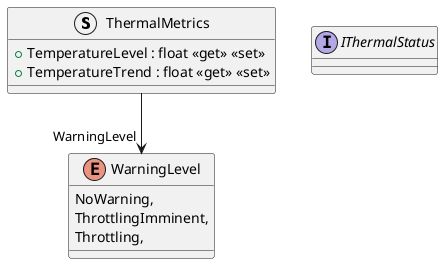@startuml
struct ThermalMetrics {
    + TemperatureLevel : float <<get>> <<set>>
    + TemperatureTrend : float <<get>> <<set>>
}
interface IThermalStatus {
}
enum WarningLevel {
    NoWarning,
    ThrottlingImminent,
    Throttling,
}
ThermalMetrics --> "WarningLevel" WarningLevel
@enduml
